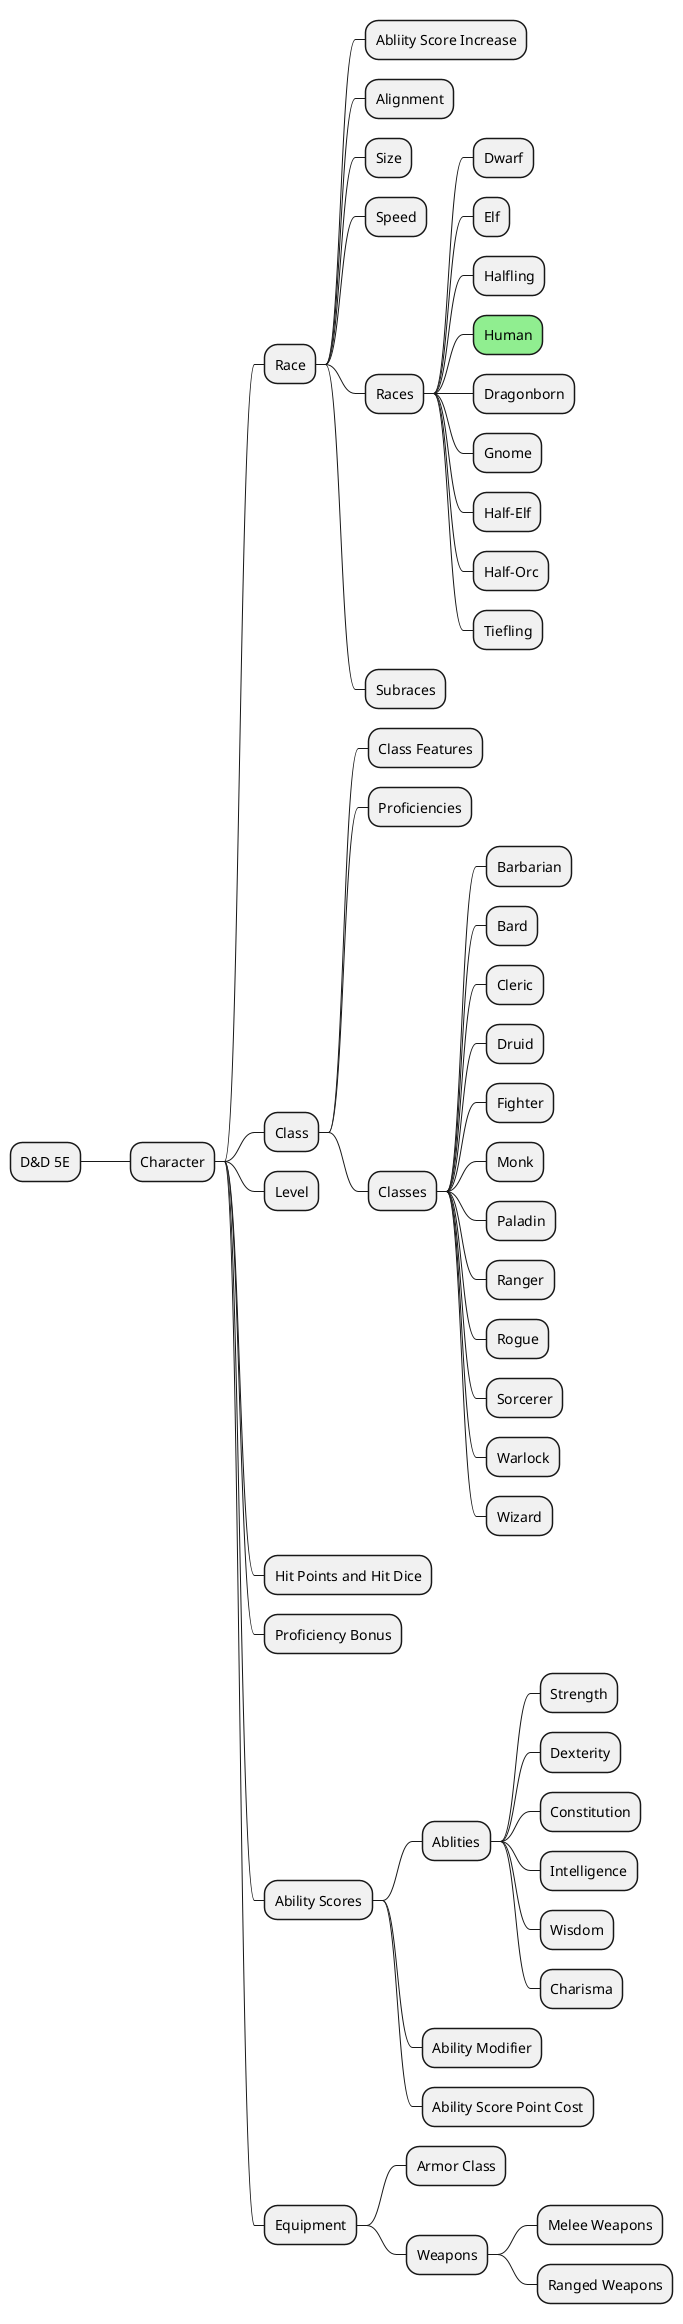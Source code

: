 @startmindmap Map
* D&D 5E
 * Character
  * Race
   * Abliity Score Increase
   * Alignment
   * Size
   * Speed
   * Races
    * Dwarf
    * Elf
    * Halfling
    *[#LightGreen] Human
    * Dragonborn
    * Gnome
    * Half-Elf
    * Half-Orc
    * Tiefling
   * Subraces
  * Class
   * Class Features
   * Proficiencies
   * Classes
    * Barbarian
    * Bard
    * Cleric
    * Druid
    * Fighter
    * Monk
    * Paladin
    * Ranger
    * Rogue
    * Sorcerer
    * Warlock
    * Wizard
  * Level
  * Hit Points and Hit Dice
  * Proficiency Bonus
  * Ability Scores
   * Ablities
    * Strength
    * Dexterity
    * Constitution
    * Intelligence
    * Wisdom
    * Charisma
   * Ability Modifier
   * Ability Score Point Cost
  * Equipment
   * Armor Class
   * Weapons
    * Melee Weapons
    * Ranged Weapons


@end